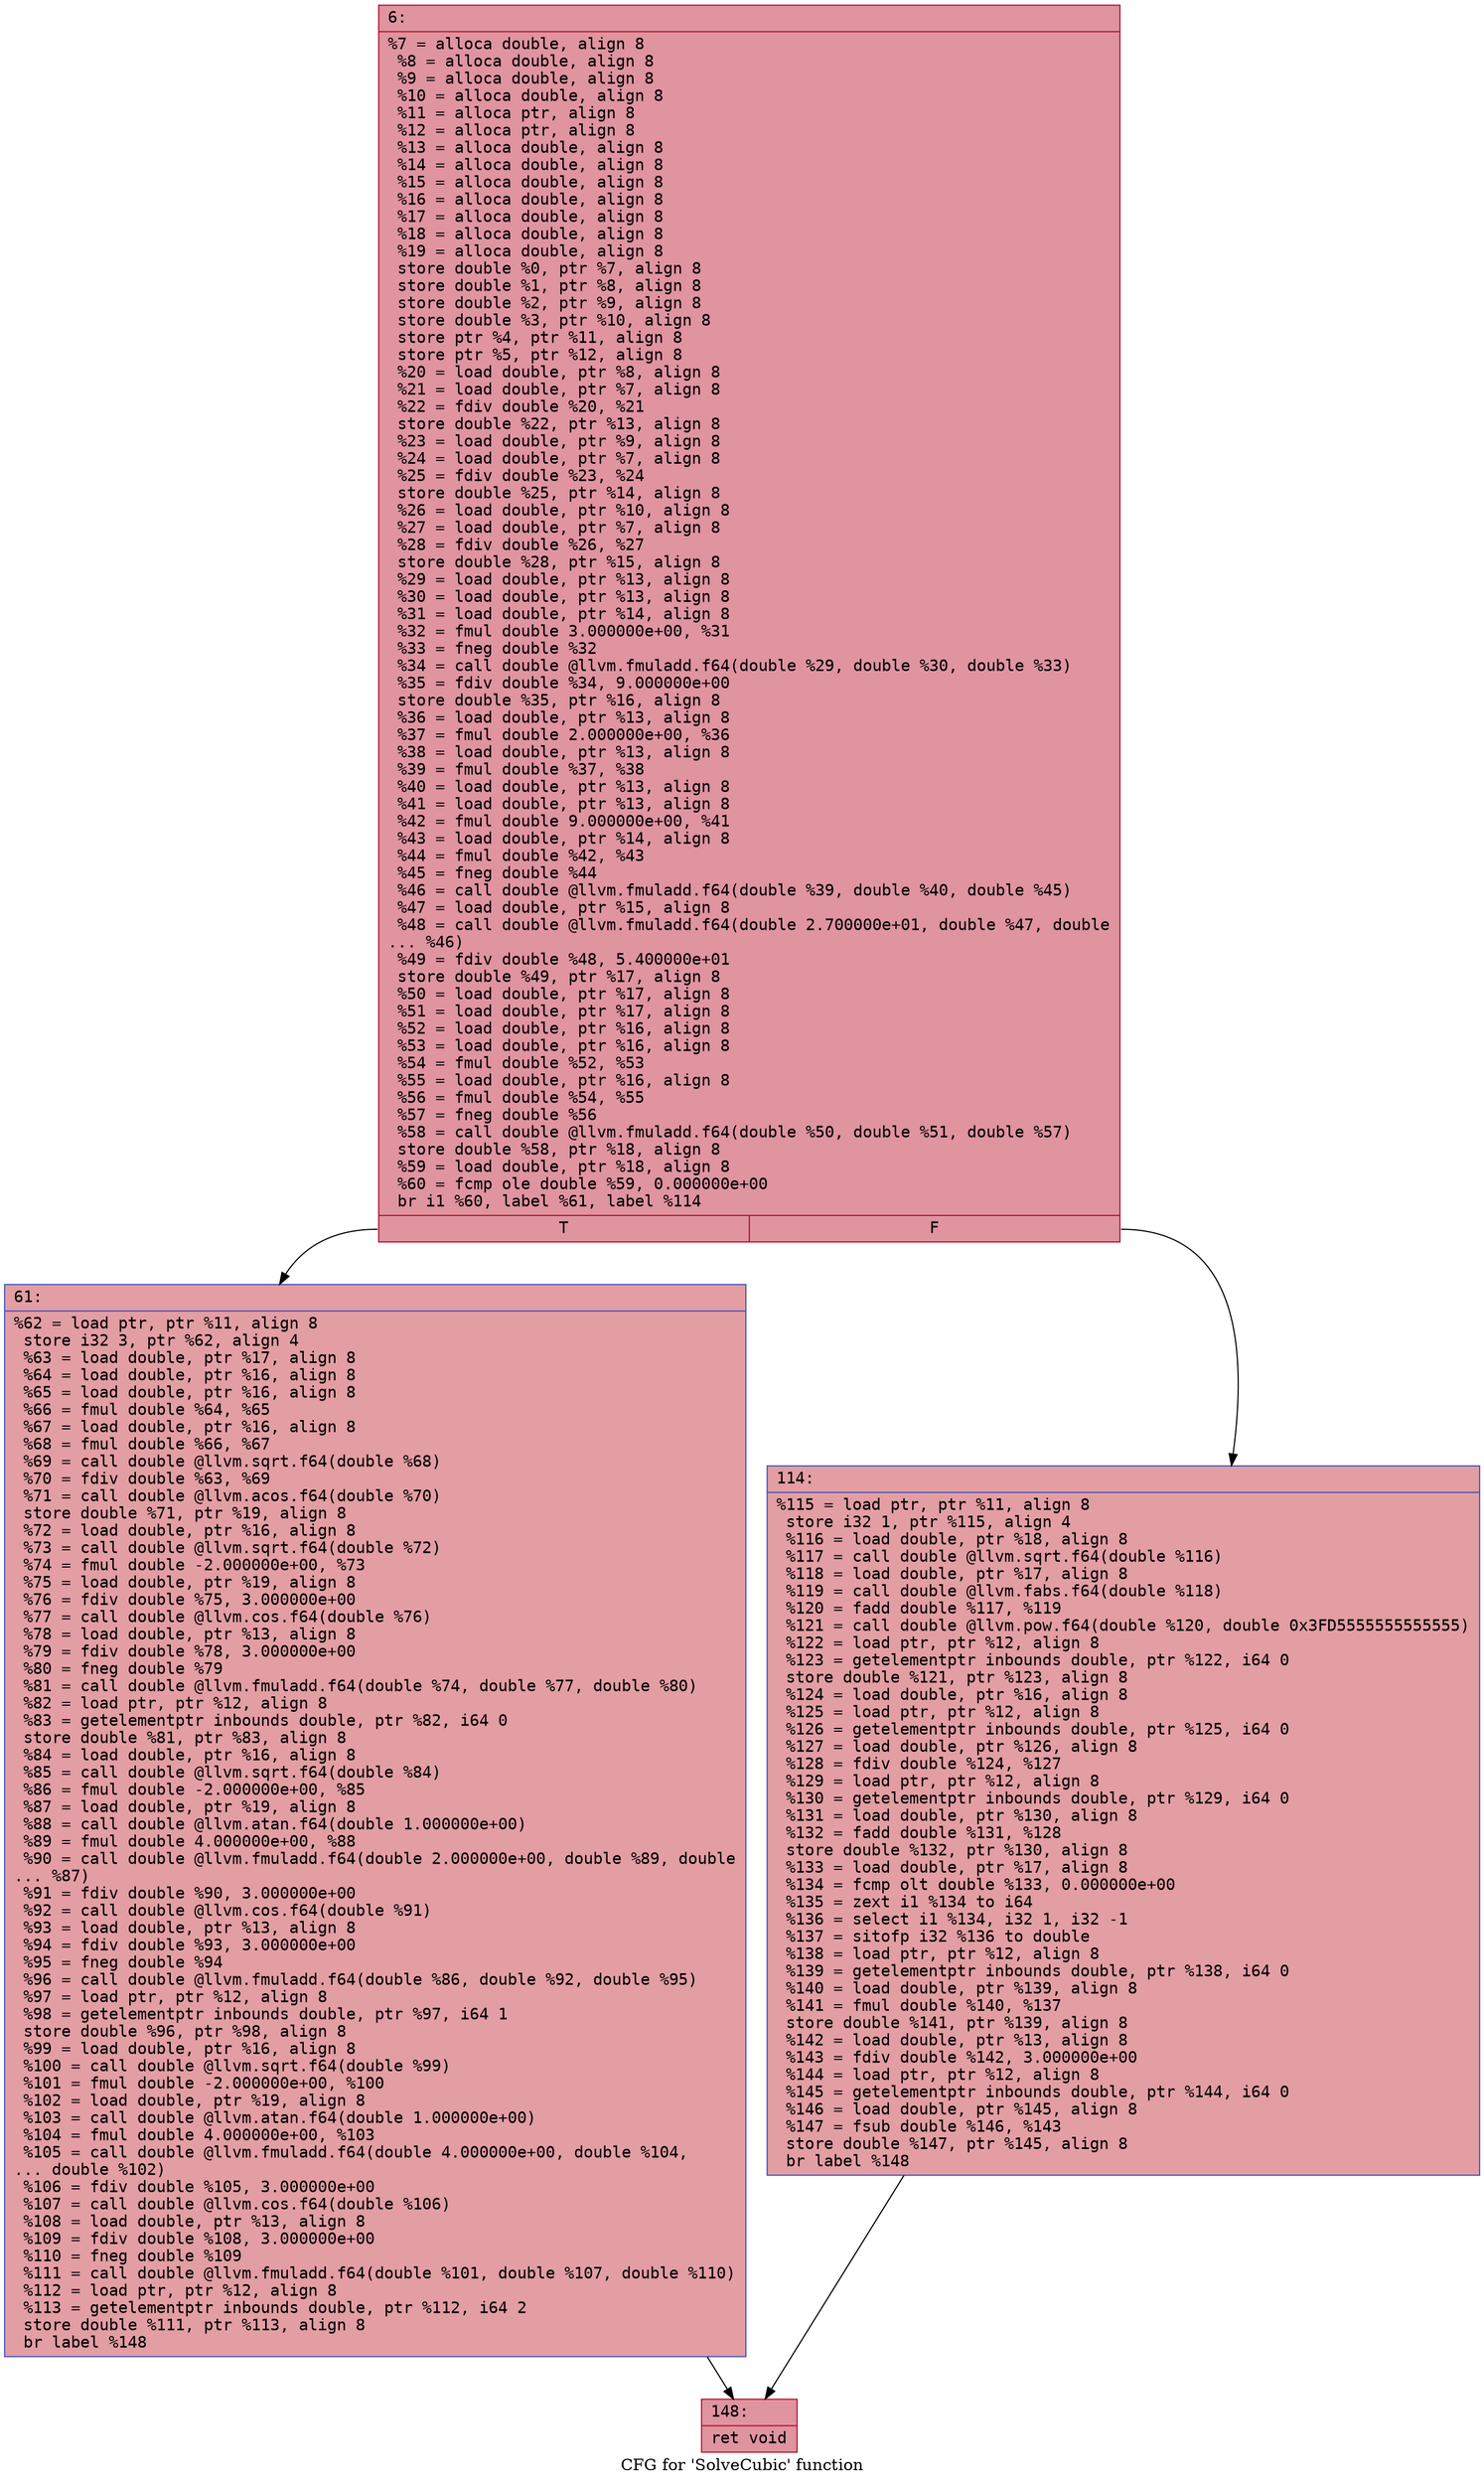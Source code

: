 digraph "CFG for 'SolveCubic' function" {
	label="CFG for 'SolveCubic' function";

	Node0x600002fd1ef0 [shape=record,color="#b70d28ff", style=filled, fillcolor="#b70d2870" fontname="Courier",label="{6:\l|  %7 = alloca double, align 8\l  %8 = alloca double, align 8\l  %9 = alloca double, align 8\l  %10 = alloca double, align 8\l  %11 = alloca ptr, align 8\l  %12 = alloca ptr, align 8\l  %13 = alloca double, align 8\l  %14 = alloca double, align 8\l  %15 = alloca double, align 8\l  %16 = alloca double, align 8\l  %17 = alloca double, align 8\l  %18 = alloca double, align 8\l  %19 = alloca double, align 8\l  store double %0, ptr %7, align 8\l  store double %1, ptr %8, align 8\l  store double %2, ptr %9, align 8\l  store double %3, ptr %10, align 8\l  store ptr %4, ptr %11, align 8\l  store ptr %5, ptr %12, align 8\l  %20 = load double, ptr %8, align 8\l  %21 = load double, ptr %7, align 8\l  %22 = fdiv double %20, %21\l  store double %22, ptr %13, align 8\l  %23 = load double, ptr %9, align 8\l  %24 = load double, ptr %7, align 8\l  %25 = fdiv double %23, %24\l  store double %25, ptr %14, align 8\l  %26 = load double, ptr %10, align 8\l  %27 = load double, ptr %7, align 8\l  %28 = fdiv double %26, %27\l  store double %28, ptr %15, align 8\l  %29 = load double, ptr %13, align 8\l  %30 = load double, ptr %13, align 8\l  %31 = load double, ptr %14, align 8\l  %32 = fmul double 3.000000e+00, %31\l  %33 = fneg double %32\l  %34 = call double @llvm.fmuladd.f64(double %29, double %30, double %33)\l  %35 = fdiv double %34, 9.000000e+00\l  store double %35, ptr %16, align 8\l  %36 = load double, ptr %13, align 8\l  %37 = fmul double 2.000000e+00, %36\l  %38 = load double, ptr %13, align 8\l  %39 = fmul double %37, %38\l  %40 = load double, ptr %13, align 8\l  %41 = load double, ptr %13, align 8\l  %42 = fmul double 9.000000e+00, %41\l  %43 = load double, ptr %14, align 8\l  %44 = fmul double %42, %43\l  %45 = fneg double %44\l  %46 = call double @llvm.fmuladd.f64(double %39, double %40, double %45)\l  %47 = load double, ptr %15, align 8\l  %48 = call double @llvm.fmuladd.f64(double 2.700000e+01, double %47, double\l... %46)\l  %49 = fdiv double %48, 5.400000e+01\l  store double %49, ptr %17, align 8\l  %50 = load double, ptr %17, align 8\l  %51 = load double, ptr %17, align 8\l  %52 = load double, ptr %16, align 8\l  %53 = load double, ptr %16, align 8\l  %54 = fmul double %52, %53\l  %55 = load double, ptr %16, align 8\l  %56 = fmul double %54, %55\l  %57 = fneg double %56\l  %58 = call double @llvm.fmuladd.f64(double %50, double %51, double %57)\l  store double %58, ptr %18, align 8\l  %59 = load double, ptr %18, align 8\l  %60 = fcmp ole double %59, 0.000000e+00\l  br i1 %60, label %61, label %114\l|{<s0>T|<s1>F}}"];
	Node0x600002fd1ef0:s0 -> Node0x600002fd1f40[tooltip="6 -> 61\nProbability 50.00%" ];
	Node0x600002fd1ef0:s1 -> Node0x600002fd1f90[tooltip="6 -> 114\nProbability 50.00%" ];
	Node0x600002fd1f40 [shape=record,color="#3d50c3ff", style=filled, fillcolor="#be242e70" fontname="Courier",label="{61:\l|  %62 = load ptr, ptr %11, align 8\l  store i32 3, ptr %62, align 4\l  %63 = load double, ptr %17, align 8\l  %64 = load double, ptr %16, align 8\l  %65 = load double, ptr %16, align 8\l  %66 = fmul double %64, %65\l  %67 = load double, ptr %16, align 8\l  %68 = fmul double %66, %67\l  %69 = call double @llvm.sqrt.f64(double %68)\l  %70 = fdiv double %63, %69\l  %71 = call double @llvm.acos.f64(double %70)\l  store double %71, ptr %19, align 8\l  %72 = load double, ptr %16, align 8\l  %73 = call double @llvm.sqrt.f64(double %72)\l  %74 = fmul double -2.000000e+00, %73\l  %75 = load double, ptr %19, align 8\l  %76 = fdiv double %75, 3.000000e+00\l  %77 = call double @llvm.cos.f64(double %76)\l  %78 = load double, ptr %13, align 8\l  %79 = fdiv double %78, 3.000000e+00\l  %80 = fneg double %79\l  %81 = call double @llvm.fmuladd.f64(double %74, double %77, double %80)\l  %82 = load ptr, ptr %12, align 8\l  %83 = getelementptr inbounds double, ptr %82, i64 0\l  store double %81, ptr %83, align 8\l  %84 = load double, ptr %16, align 8\l  %85 = call double @llvm.sqrt.f64(double %84)\l  %86 = fmul double -2.000000e+00, %85\l  %87 = load double, ptr %19, align 8\l  %88 = call double @llvm.atan.f64(double 1.000000e+00)\l  %89 = fmul double 4.000000e+00, %88\l  %90 = call double @llvm.fmuladd.f64(double 2.000000e+00, double %89, double\l... %87)\l  %91 = fdiv double %90, 3.000000e+00\l  %92 = call double @llvm.cos.f64(double %91)\l  %93 = load double, ptr %13, align 8\l  %94 = fdiv double %93, 3.000000e+00\l  %95 = fneg double %94\l  %96 = call double @llvm.fmuladd.f64(double %86, double %92, double %95)\l  %97 = load ptr, ptr %12, align 8\l  %98 = getelementptr inbounds double, ptr %97, i64 1\l  store double %96, ptr %98, align 8\l  %99 = load double, ptr %16, align 8\l  %100 = call double @llvm.sqrt.f64(double %99)\l  %101 = fmul double -2.000000e+00, %100\l  %102 = load double, ptr %19, align 8\l  %103 = call double @llvm.atan.f64(double 1.000000e+00)\l  %104 = fmul double 4.000000e+00, %103\l  %105 = call double @llvm.fmuladd.f64(double 4.000000e+00, double %104,\l... double %102)\l  %106 = fdiv double %105, 3.000000e+00\l  %107 = call double @llvm.cos.f64(double %106)\l  %108 = load double, ptr %13, align 8\l  %109 = fdiv double %108, 3.000000e+00\l  %110 = fneg double %109\l  %111 = call double @llvm.fmuladd.f64(double %101, double %107, double %110)\l  %112 = load ptr, ptr %12, align 8\l  %113 = getelementptr inbounds double, ptr %112, i64 2\l  store double %111, ptr %113, align 8\l  br label %148\l}"];
	Node0x600002fd1f40 -> Node0x600002fd1fe0[tooltip="61 -> 148\nProbability 100.00%" ];
	Node0x600002fd1f90 [shape=record,color="#3d50c3ff", style=filled, fillcolor="#be242e70" fontname="Courier",label="{114:\l|  %115 = load ptr, ptr %11, align 8\l  store i32 1, ptr %115, align 4\l  %116 = load double, ptr %18, align 8\l  %117 = call double @llvm.sqrt.f64(double %116)\l  %118 = load double, ptr %17, align 8\l  %119 = call double @llvm.fabs.f64(double %118)\l  %120 = fadd double %117, %119\l  %121 = call double @llvm.pow.f64(double %120, double 0x3FD5555555555555)\l  %122 = load ptr, ptr %12, align 8\l  %123 = getelementptr inbounds double, ptr %122, i64 0\l  store double %121, ptr %123, align 8\l  %124 = load double, ptr %16, align 8\l  %125 = load ptr, ptr %12, align 8\l  %126 = getelementptr inbounds double, ptr %125, i64 0\l  %127 = load double, ptr %126, align 8\l  %128 = fdiv double %124, %127\l  %129 = load ptr, ptr %12, align 8\l  %130 = getelementptr inbounds double, ptr %129, i64 0\l  %131 = load double, ptr %130, align 8\l  %132 = fadd double %131, %128\l  store double %132, ptr %130, align 8\l  %133 = load double, ptr %17, align 8\l  %134 = fcmp olt double %133, 0.000000e+00\l  %135 = zext i1 %134 to i64\l  %136 = select i1 %134, i32 1, i32 -1\l  %137 = sitofp i32 %136 to double\l  %138 = load ptr, ptr %12, align 8\l  %139 = getelementptr inbounds double, ptr %138, i64 0\l  %140 = load double, ptr %139, align 8\l  %141 = fmul double %140, %137\l  store double %141, ptr %139, align 8\l  %142 = load double, ptr %13, align 8\l  %143 = fdiv double %142, 3.000000e+00\l  %144 = load ptr, ptr %12, align 8\l  %145 = getelementptr inbounds double, ptr %144, i64 0\l  %146 = load double, ptr %145, align 8\l  %147 = fsub double %146, %143\l  store double %147, ptr %145, align 8\l  br label %148\l}"];
	Node0x600002fd1f90 -> Node0x600002fd1fe0[tooltip="114 -> 148\nProbability 100.00%" ];
	Node0x600002fd1fe0 [shape=record,color="#b70d28ff", style=filled, fillcolor="#b70d2870" fontname="Courier",label="{148:\l|  ret void\l}"];
}
